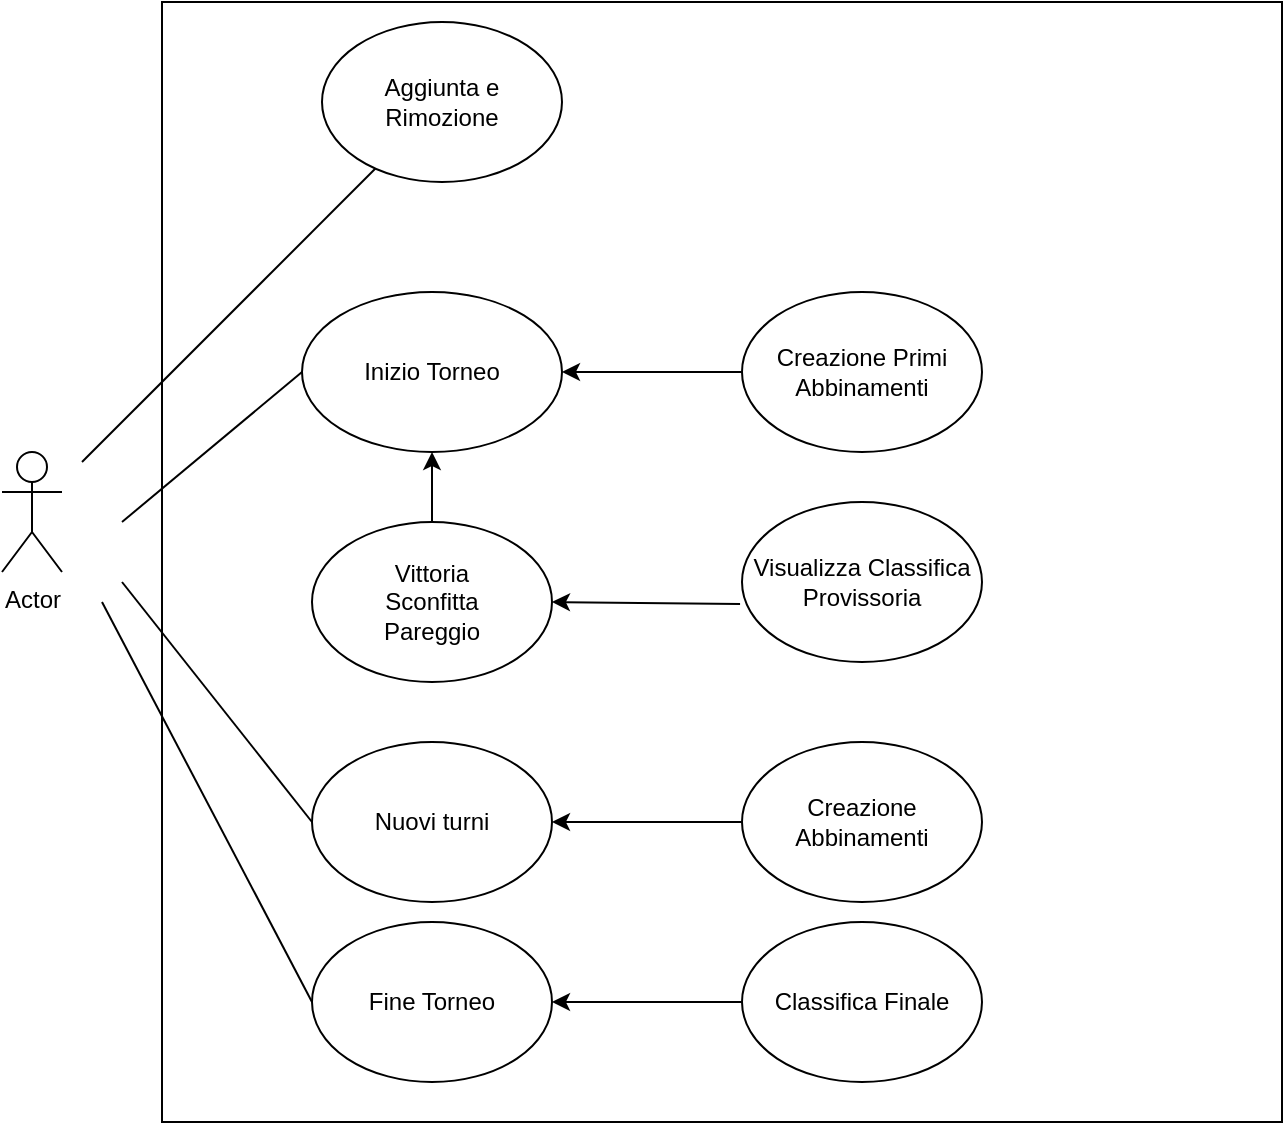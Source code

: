 <mxfile version="24.4.13" type="google">
  <diagram name="Pagina-1" id="X5erSsI18YEtOsZ6ESDD">
    <mxGraphModel dx="1235" dy="656" grid="1" gridSize="10" guides="1" tooltips="1" connect="1" arrows="1" fold="1" page="1" pageScale="1" pageWidth="827" pageHeight="1169" math="0" shadow="0">
      <root>
        <mxCell id="0" />
        <mxCell id="1" parent="0" />
        <mxCell id="t36Ns3Kff7IHViRN0iUZ-1" value="" style="whiteSpace=wrap;html=1;aspect=fixed;" vertex="1" parent="1">
          <mxGeometry x="150" y="20" width="560" height="560" as="geometry" />
        </mxCell>
        <mxCell id="t36Ns3Kff7IHViRN0iUZ-2" value="Actor" style="shape=umlActor;verticalLabelPosition=bottom;verticalAlign=top;html=1;outlineConnect=0;" vertex="1" parent="1">
          <mxGeometry x="70" y="245" width="30" height="60" as="geometry" />
        </mxCell>
        <mxCell id="t36Ns3Kff7IHViRN0iUZ-6" value="&lt;div&gt;Aggiunta e&lt;br&gt;&lt;/div&gt;&lt;div&gt;Rimozione&lt;br&gt;&lt;/div&gt;" style="ellipse;whiteSpace=wrap;html=1;" vertex="1" parent="1">
          <mxGeometry x="230" y="30" width="120" height="80" as="geometry" />
        </mxCell>
        <mxCell id="t36Ns3Kff7IHViRN0iUZ-8" value="" style="endArrow=none;html=1;rounded=0;" edge="1" parent="1" target="t36Ns3Kff7IHViRN0iUZ-6">
          <mxGeometry width="50" height="50" relative="1" as="geometry">
            <mxPoint x="110" y="250" as="sourcePoint" />
            <mxPoint x="440" y="195" as="targetPoint" />
          </mxGeometry>
        </mxCell>
        <mxCell id="t36Ns3Kff7IHViRN0iUZ-9" value="Inizio Torneo" style="ellipse;whiteSpace=wrap;html=1;" vertex="1" parent="1">
          <mxGeometry x="220" y="165" width="130" height="80" as="geometry" />
        </mxCell>
        <mxCell id="t36Ns3Kff7IHViRN0iUZ-10" value="Visualizza Classifica Provissoria" style="ellipse;whiteSpace=wrap;html=1;" vertex="1" parent="1">
          <mxGeometry x="440" y="270" width="120" height="80" as="geometry" />
        </mxCell>
        <mxCell id="t36Ns3Kff7IHViRN0iUZ-11" value="&lt;div&gt;Vittoria&lt;/div&gt;&lt;div&gt;Sconfitta&lt;/div&gt;&lt;div&gt;Pareggio&lt;br&gt;&lt;/div&gt;" style="ellipse;whiteSpace=wrap;html=1;" vertex="1" parent="1">
          <mxGeometry x="225" y="280" width="120" height="80" as="geometry" />
        </mxCell>
        <mxCell id="t36Ns3Kff7IHViRN0iUZ-12" value="" style="endArrow=none;html=1;rounded=0;exitX=0;exitY=0.5;exitDx=0;exitDy=0;" edge="1" parent="1" source="t36Ns3Kff7IHViRN0iUZ-9">
          <mxGeometry width="50" height="50" relative="1" as="geometry">
            <mxPoint x="390" y="245" as="sourcePoint" />
            <mxPoint x="130" y="280" as="targetPoint" />
          </mxGeometry>
        </mxCell>
        <mxCell id="t36Ns3Kff7IHViRN0iUZ-16" value="Classifica Finale" style="ellipse;whiteSpace=wrap;html=1;" vertex="1" parent="1">
          <mxGeometry x="440" y="480" width="120" height="80" as="geometry" />
        </mxCell>
        <mxCell id="t36Ns3Kff7IHViRN0iUZ-17" value="Nuovi turni" style="ellipse;whiteSpace=wrap;html=1;" vertex="1" parent="1">
          <mxGeometry x="225" y="390" width="120" height="80" as="geometry" />
        </mxCell>
        <mxCell id="t36Ns3Kff7IHViRN0iUZ-20" value="" style="endArrow=classic;html=1;rounded=0;exitX=-0.008;exitY=0.638;exitDx=0;exitDy=0;exitPerimeter=0;entryX=1;entryY=0.5;entryDx=0;entryDy=0;" edge="1" parent="1" source="t36Ns3Kff7IHViRN0iUZ-10" target="t36Ns3Kff7IHViRN0iUZ-11">
          <mxGeometry width="50" height="50" relative="1" as="geometry">
            <mxPoint x="390" y="245" as="sourcePoint" />
            <mxPoint x="440" y="195" as="targetPoint" />
          </mxGeometry>
        </mxCell>
        <mxCell id="t36Ns3Kff7IHViRN0iUZ-21" value="" style="endArrow=classic;html=1;rounded=0;exitX=0.5;exitY=0;exitDx=0;exitDy=0;entryX=0.5;entryY=1;entryDx=0;entryDy=0;" edge="1" parent="1" source="t36Ns3Kff7IHViRN0iUZ-11" target="t36Ns3Kff7IHViRN0iUZ-9">
          <mxGeometry width="50" height="50" relative="1" as="geometry">
            <mxPoint x="449" y="356" as="sourcePoint" />
            <mxPoint x="360" y="335" as="targetPoint" />
          </mxGeometry>
        </mxCell>
        <mxCell id="t36Ns3Kff7IHViRN0iUZ-26" value="" style="endArrow=none;html=1;rounded=0;entryX=0;entryY=0.5;entryDx=0;entryDy=0;" edge="1" parent="1" target="t36Ns3Kff7IHViRN0iUZ-17">
          <mxGeometry width="50" height="50" relative="1" as="geometry">
            <mxPoint x="130" y="310" as="sourcePoint" />
            <mxPoint x="440" y="280" as="targetPoint" />
          </mxGeometry>
        </mxCell>
        <mxCell id="t36Ns3Kff7IHViRN0iUZ-27" value="Creazione Primi Abbinamenti" style="ellipse;whiteSpace=wrap;html=1;" vertex="1" parent="1">
          <mxGeometry x="440" y="165" width="120" height="80" as="geometry" />
        </mxCell>
        <mxCell id="t36Ns3Kff7IHViRN0iUZ-28" value="Creazione Abbinamenti" style="ellipse;whiteSpace=wrap;html=1;" vertex="1" parent="1">
          <mxGeometry x="440" y="390" width="120" height="80" as="geometry" />
        </mxCell>
        <mxCell id="t36Ns3Kff7IHViRN0iUZ-29" value="" style="endArrow=classic;html=1;rounded=0;exitX=0;exitY=0.5;exitDx=0;exitDy=0;entryX=1;entryY=0.5;entryDx=0;entryDy=0;" edge="1" parent="1" source="t36Ns3Kff7IHViRN0iUZ-28" target="t36Ns3Kff7IHViRN0iUZ-17">
          <mxGeometry width="50" height="50" relative="1" as="geometry">
            <mxPoint x="390" y="330" as="sourcePoint" />
            <mxPoint x="440" y="280" as="targetPoint" />
          </mxGeometry>
        </mxCell>
        <mxCell id="t36Ns3Kff7IHViRN0iUZ-30" value="" style="endArrow=classic;html=1;rounded=0;exitX=0;exitY=0.5;exitDx=0;exitDy=0;entryX=1;entryY=0.5;entryDx=0;entryDy=0;" edge="1" parent="1" source="t36Ns3Kff7IHViRN0iUZ-27" target="t36Ns3Kff7IHViRN0iUZ-9">
          <mxGeometry width="50" height="50" relative="1" as="geometry">
            <mxPoint x="390" y="300" as="sourcePoint" />
            <mxPoint x="440" y="250" as="targetPoint" />
          </mxGeometry>
        </mxCell>
        <mxCell id="t36Ns3Kff7IHViRN0iUZ-35" value="Fine Torneo" style="ellipse;whiteSpace=wrap;html=1;" vertex="1" parent="1">
          <mxGeometry x="225" y="480" width="120" height="80" as="geometry" />
        </mxCell>
        <mxCell id="t36Ns3Kff7IHViRN0iUZ-36" value="" style="endArrow=none;html=1;rounded=0;entryX=0;entryY=0.5;entryDx=0;entryDy=0;" edge="1" parent="1" target="t36Ns3Kff7IHViRN0iUZ-35">
          <mxGeometry width="50" height="50" relative="1" as="geometry">
            <mxPoint x="120" y="320" as="sourcePoint" />
            <mxPoint x="440" y="300" as="targetPoint" />
          </mxGeometry>
        </mxCell>
        <mxCell id="t36Ns3Kff7IHViRN0iUZ-37" value="" style="endArrow=classic;html=1;rounded=0;entryX=1;entryY=0.5;entryDx=0;entryDy=0;" edge="1" parent="1" source="t36Ns3Kff7IHViRN0iUZ-16" target="t36Ns3Kff7IHViRN0iUZ-35">
          <mxGeometry width="50" height="50" relative="1" as="geometry">
            <mxPoint x="390" y="350" as="sourcePoint" />
            <mxPoint x="440" y="300" as="targetPoint" />
          </mxGeometry>
        </mxCell>
      </root>
    </mxGraphModel>
  </diagram>
</mxfile>
